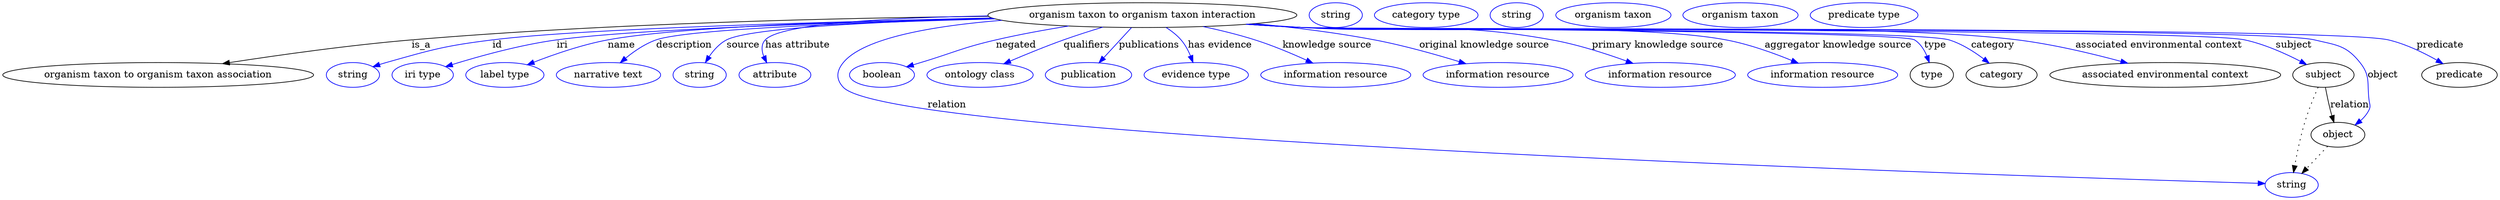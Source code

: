 digraph {
	graph [bb="0,0,3607.5,283"];
	node [label="\N"];
	"organism taxon to organism taxon interaction"	[height=0.5,
		label="organism taxon to organism taxon interaction",
		pos="1646.9,265",
		width=6.2106];
	"organism taxon to organism taxon association"	[height=0.5,
		pos="224.88,178",
		width=6.2467];
	"organism taxon to organism taxon interaction" -> "organism taxon to organism taxon association"	[label=is_a,
		lp="604.88,221.5",
		pos="e,318.23,194.45 1424.3,263.25 1210.3,260.96 877.96,253.3 590.88,229 501.92,221.47 401.49,207.34 328.37,196.02"];
	id	[color=blue,
		height=0.5,
		label=string,
		pos="505.88,178",
		width=1.0652];
	"organism taxon to organism taxon interaction" -> id	[color=blue,
		label=id,
		lp="714.88,221.5",
		pos="e,534.88,189.95 1430.9,260.3 1198,255.53 842.39,245.79 707.88,229 638.42,220.33 621.23,215.06 553.88,196 550.78,195.12 547.58,194.15 \
544.38,193.12",
		style=solid];
	iri	[color=blue,
		height=0.5,
		label="iri type",
		pos="606.88,178",
		width=1.2277];
	"organism taxon to organism taxon interaction" -> iri	[color=blue,
		label=iri,
		lp="808.88,221.5",
		pos="e,640.05,190.08 1432.8,259.74 1223,254.73 918.22,245.01 800.88,229 748.05,221.79 688.92,205.29 649.99,193.2",
		style=solid];
	name	[color=blue,
		height=0.5,
		label="label type",
		pos="725.88,178",
		width=1.5707];
	"organism taxon to organism taxon interaction" -> name	[color=blue,
		label=name,
		lp="894.88,221.5",
		pos="e,758.32,192.82 1428.9,260.86 1238.5,256.89 977.09,248.08 874.88,229 837.77,222.07 797.25,208.03 767.85,196.58",
		style=solid];
	description	[color=blue,
		height=0.5,
		label="narrative text",
		pos="875.88,178",
		width=2.0943];
	"organism taxon to organism taxon interaction" -> description	[color=blue,
		label=description,
		lp="985.38,221.5",
		pos="e,892.95,195.77 1433.8,259.49 1244.3,254.48 990.09,244.91 944.88,229 928.78,223.33 913.18,212.62 900.89,202.56",
		style=solid];
	source	[color=blue,
		height=0.5,
		label=string,
		pos="1007.9,178",
		width=1.0652];
	"organism taxon to organism taxon interaction" -> source	[color=blue,
		label=source,
		lp="1069.9,221.5",
		pos="e,1015.9,196.07 1431.2,260.19 1272.9,255.92 1079.8,247.06 1045.9,229 1035.7,223.56 1027.4,214.04 1021.2,204.76",
		style=solid];
	"has attribute"	[color=blue,
		height=0.5,
		label=attribute,
		pos="1115.9,178",
		width=1.4443];
	"organism taxon to organism taxon interaction" -> "has attribute"	[color=blue,
		label="has attribute",
		lp="1148.9,221.5",
		pos="e,1104,195.76 1423.5,263.81 1283.2,261.29 1124.4,253.03 1101.9,229 1095.8,222.5 1096.5,213.57 1099.6,205.05",
		style=solid];
	relation	[color=blue,
		height=0.5,
		label=string,
		pos="3309.9,18",
		width=1.0652];
	"organism taxon to organism taxon interaction" -> relation	[color=blue,
		label=relation,
		lp="1364.9,134.5",
		pos="e,3271.4,20.112 1443.9,257.42 1346.6,249.46 1244.6,232.36 1214.9,196 1204.8,183.61 1204,171.69 1214.9,160 1287.2,82.696 2952.5,29.607 \
3261,20.42",
		style=solid];
	negated	[color=blue,
		height=0.5,
		label=boolean,
		pos="1270.9,178",
		width=1.2999];
	"organism taxon to organism taxon interaction" -> negated	[color=blue,
		label=negated,
		lp="1463.9,221.5",
		pos="e,1306.1,189.91 1540.1,249.16 1506.3,243.71 1468.9,236.91 1434.9,229 1385.6,217.52 1374.3,210.81 1325.9,196 1322.6,194.99 1319.2,\
193.94 1315.7,192.89",
		style=solid];
	qualifiers	[color=blue,
		height=0.5,
		label="ontology class",
		pos="1411.9,178",
		width=2.1304];
	"organism taxon to organism taxon interaction" -> qualifiers	[color=blue,
		label=qualifiers,
		lp="1566.4,221.5",
		pos="e,1446.2,194.2 1589.7,247.6 1571.4,242.05 1551.2,235.58 1532.9,229 1507,219.69 1478.5,207.99 1455.6,198.25",
		style=solid];
	publications	[color=blue,
		height=0.5,
		label=publication,
		pos="1568.9,178",
		width=1.7332];
	"organism taxon to organism taxon interaction" -> publications	[color=blue,
		label=publications,
		lp="1656.9,221.5",
		pos="e,1584.1,195.6 1631.1,246.8 1619.6,234.31 1604,217.24 1591.2,203.35",
		style=solid];
	"has evidence"	[color=blue,
		height=0.5,
		label="evidence type",
		pos="1724.9,178",
		width=2.0943];
	"organism taxon to organism taxon interaction" -> "has evidence"	[color=blue,
		label="has evidence",
		lp="1759.4,221.5",
		pos="e,1720.2,196.17 1681.1,247.14 1689,242.1 1696.8,236.02 1702.9,229 1708.7,222.27 1713.2,213.76 1716.6,205.67",
		style=solid];
	"knowledge source"	[color=blue,
		height=0.5,
		label="information resource",
		pos="1926.9,178",
		width=3.015];
	"organism taxon to organism taxon interaction" -> "knowledge source"	[color=blue,
		label="knowledge source",
		lp="1914.4,221.5",
		pos="e,1893.7,195.19 1734.8,248.35 1759.4,243.11 1785.9,236.63 1809.9,229 1835.2,220.96 1862.5,209.44 1884.4,199.49",
		style=solid];
	"original knowledge source"	[color=blue,
		height=0.5,
		label="information resource",
		pos="2161.9,178",
		width=3.015];
	"organism taxon to organism taxon interaction" -> "original knowledge source"	[color=blue,
		label="original knowledge source",
		lp="2141.9,221.5",
		pos="e,2115.3,194.35 1809.6,252.62 1864.9,247.28 1926.8,239.66 1982.9,229 2024.6,221.06 2070.7,208.07 2105.7,197.31",
		style=solid];
	"primary knowledge source"	[color=blue,
		height=0.5,
		label="information resource",
		pos="2396.9,178",
		width=3.015];
	"organism taxon to organism taxon interaction" -> "primary knowledge source"	[color=blue,
		label="primary knowledge source",
		lp="2392.9,221.5",
		pos="e,2357.3,194.76 1803.2,252.1 1828.8,250.29 1855.1,248.52 1879.9,247 2039.8,237.17 2082.2,257.54 2239.9,229 2276.8,222.31 2317.2,\
209.33 2347.7,198.27",
		style=solid];
	"aggregator knowledge source"	[color=blue,
		height=0.5,
		label="information resource",
		pos="2631.9,178",
		width=3.015];
	"organism taxon to organism taxon interaction" -> "aggregator knowledge source"	[color=blue,
		label="aggregator knowledge source",
		lp="2654.4,221.5",
		pos="e,2596.5,195.14 1800,251.87 1826.6,250.04 1854.1,248.32 1879.9,247 2015.8,240.05 2358.2,254.19 2491.9,229 2524.6,222.83 2560,210.16 \
2586.9,199.12",
		style=solid];
	type	[height=0.5,
		pos="2789.9,178",
		width=0.86659];
	"organism taxon to organism taxon interaction" -> type	[color=blue,
		label=type,
		lp="2794.9,221.5",
		pos="e,2786.2,196.02 1798.8,251.76 1825.8,249.91 1853.6,248.22 1879.9,247 1904.4,245.85 2744.1,242.14 2764.9,229 2773.3,223.67 2779,214.55 \
2782.8,205.56",
		style=solid];
	category	[height=0.5,
		pos="2890.9,178",
		width=1.4263];
	"organism taxon to organism taxon interaction" -> category	[color=blue,
		label=category,
		lp="2878.4,221.5",
		pos="e,2873,194.98 1798.5,251.76 1825.6,249.91 1853.5,248.21 1879.9,247 1931.8,244.61 2765.3,244.38 2814.9,229 2833.1,223.35 2851.1,211.88 \
2865,201.35",
		style=solid];
	"associated environmental context"	[height=0.5,
		pos="3126.9,178",
		width=4.6399];
	"organism taxon to organism taxon interaction" -> "associated environmental context"	[color=blue,
		label="associated environmental context",
		lp="3117.4,221.5",
		pos="e,3072.7,195.08 1798.2,251.74 1825.3,249.88 1853.4,248.19 1879.9,247 2109.5,236.63 2685.8,257.42 2913.9,229 2964.7,222.67 3021,209.16 \
3062.9,197.78",
		style=solid];
	subject	[height=0.5,
		pos="3355.9,178",
		width=1.2277];
	"organism taxon to organism taxon interaction" -> subject	[color=blue,
		label=subject,
		lp="3312.9,221.5",
		pos="e,3331.5,193.13 1797.5,251.69 1824.9,249.83 1853.2,248.15 1879.9,247 1955.5,243.75 3167.9,245.02 3241.9,229 3270.3,222.84 3300.4,\
209.31 3322.5,197.88",
		style=solid];
	object	[height=0.5,
		pos="3376.9,91",
		width=1.0832];
	"organism taxon to organism taxon interaction" -> object	[color=blue,
		label=object,
		lp="3441.9,178",
		pos="e,3401.8,105.25 1797.5,251.67 1824.9,249.81 1853.2,248.13 1879.9,247 1961.1,243.54 3263.9,248.16 3342.9,229 3374.8,221.27 3388.5,\
221.67 3408.9,196 3424.2,176.68 3419,166.51 3421.9,142 3422.7,135.38 3424.8,132.99 3421.9,127 3419,121.17 3414.7,116.02 3409.8,111.6",
		style=solid];
	predicate	[height=0.5,
		pos="3552.9,178",
		width=1.5165];
	"organism taxon to organism taxon interaction" -> predicate	[color=blue,
		label=predicate,
		lp="3524.9,221.5",
		pos="e,3529,194.34 1797.2,251.67 1824.7,249.8 1853.1,248.13 1879.9,247 1967,243.32 3365,249.03 3449.9,229 3474.8,223.13 3500.6,210.53 \
3520.2,199.46",
		style=solid];
	association_type	[color=blue,
		height=0.5,
		label=string,
		pos="1926.9,265",
		width=1.0652];
	association_category	[color=blue,
		height=0.5,
		label="category type",
		pos="2057.9,265",
		width=2.0762];
	"organism taxon to organism taxon interaction_associated environmental context"	[color=blue,
		height=0.5,
		label=string,
		pos="2188.9,265",
		width=1.0652];
	subject -> relation	[pos="e,3312.6,36.136 3348.3,160.24 3342.4,146.64 3334.3,126.88 3328.9,109 3322.6,88.265 3317.7,64.241 3314.4,46.231",
		style=dotted];
	subject -> object	[label=relation,
		lp="3393.9,134.5",
		pos="e,3371.1,108.98 3358.9,159.77 3360.6,150.09 3363.1,137.8 3365.9,127 3366.6,124.32 3367.3,121.53 3368.1,118.76"];
	"organism taxon to organism taxon interaction_subject"	[color=blue,
		height=0.5,
		label="organism taxon",
		pos="2328.9,265",
		width=2.3109];
	object -> relation	[pos="e,3324.7,34.713 3362,74.243 3353.1,64.775 3341.5,52.56 3331.6,42.024",
		style=dotted];
	"organism taxon to organism taxon interaction_object"	[color=blue,
		height=0.5,
		label="organism taxon",
		pos="2512.9,265",
		width=2.3109];
	"organism taxon to organism taxon interaction_predicate"	[color=blue,
		height=0.5,
		label="predicate type",
		pos="2691.9,265",
		width=2.1665];
}
